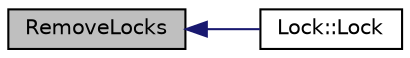 digraph "RemoveLocks"
{
  edge [fontname="Helvetica",fontsize="10",labelfontname="Helvetica",labelfontsize="10"];
  node [fontname="Helvetica",fontsize="10",shape=record];
  rankdir="LR";
  Node1 [label="RemoveLocks",height=0.2,width=0.4,color="black", fillcolor="grey75", style="filled", fontcolor="black"];
  Node1 -> Node2 [dir="back",color="midnightblue",fontsize="10",style="solid",fontname="Helvetica"];
  Node2 [label="Lock::Lock",height=0.2,width=0.4,color="black", fillcolor="white", style="filled",URL="$db/d3b/class_lock.html#a7686e9075b7e825254b5d28cc65cd09a"];
}
